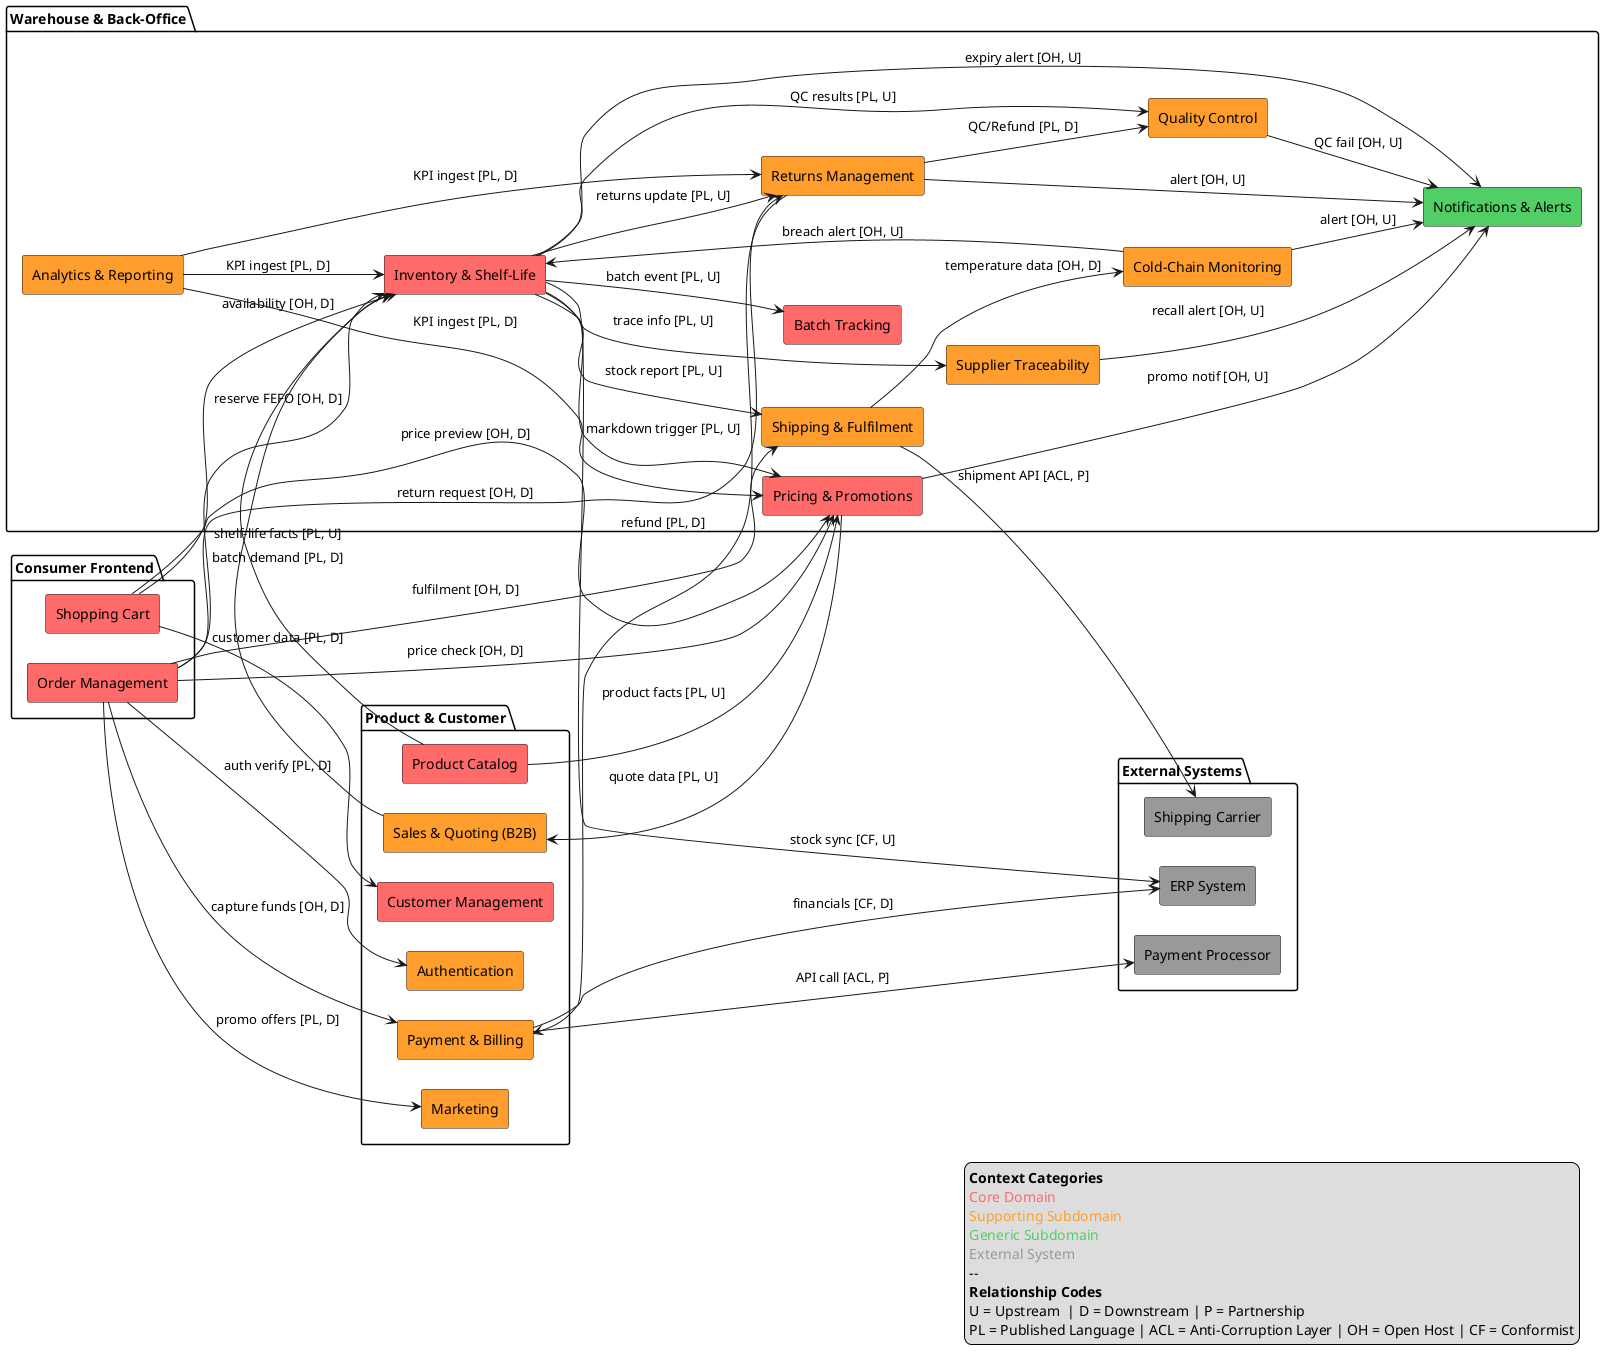 @startuml EFI Context Map
left to right direction
skinparam componentStyle rectangle
skinparam ranksep 40
skinparam nodesep 30
skinparam defaultFontName Arial
skinparam shadowing false

' Context Groups
package "Consumer Frontend" {
  [Order Management] as Order #ff6b6b
  [Shopping Cart]   as ShoppingCart #ff6b6b
}

package "Product & Customer" {
  [Product Catalog]      as Catalog #ff6b6b
  [Customer Management]  as CustomerManagement #ff6b6b
  [Payment & Billing]    as Payment #ff9e2c
  [Sales & Quoting (B2B)] as SalesQuoting #ff9e2c
  [Marketing]            as Marketing #ff9e2c
  [Authentication]       as Auth #ff9e2c
}

package "Warehouse & Back-Office" {
  [Inventory & Shelf-Life] as Inventory #ff6b6b
  [Batch Tracking]         as Batch #ff6b6b
  [Shipping & Fulfilment]  as Shipping #ff9e2c
  [Cold-Chain Monitoring]  as ColdChain #ff9e2c
  [Pricing & Promotions]   as Pricing #ff6b6b
  [Notifications & Alerts] as Notifications #51cf66
  [Supplier Traceability]  as SupplierTraceability #ff9e2c
  [Quality Control]        as QualityControl #ff9e2c
  [Analytics & Reporting]  as Analytics #ff9e2c
  [Returns Management]     as Returns #ff9e2c
}

package "External Systems" {
  [Payment Processor]  as ExtPayment #999999
  [Shipping Carrier]   as ExtCarrier #999999
  [ERP System]         as ERP #999999
}

' Relationships
Order --> Inventory       : "reserve FEFO [OH, D]"
Order --> Pricing         : "price check [OH, D]"
Order --> Payment         : "capture funds [OH, D]"
Order --> Shipping        : "fulfilment [OH, D]"
Order --> Returns         : "return request [OH, D]"
Order --> Auth            : "auth verify [PL, D]"
Order --> Marketing       : "promo offers [PL, D]"

ShoppingCart --> Inventory          : "availability [OH, D]"
ShoppingCart --> Pricing            : "price preview [OH, D]"
ShoppingCart --> CustomerManagement : "customer data [PL, D]"

Catalog --> Inventory : "shelf-life facts [PL, U]"
Catalog --> Pricing   : "product facts [PL, U]"

Inventory --> Batch                : "batch event [PL, U]"
Inventory --> Shipping             : "stock report [PL, U]"
Inventory --> Notifications        : "expiry alert [OH, U]"
Inventory --> Pricing              : "markdown trigger [PL, U]"
Inventory --> SupplierTraceability : "trace info [PL, U]"
Inventory --> QualityControl       : "QC results [PL, U]"
Inventory --> Returns              : "returns update [PL, U]"
Inventory --> ERP                  : "stock sync [CF, U]"

Shipping --> ColdChain : "temperature data [OH, D]"
ColdChain --> Inventory : "breach alert [OH, U]"
ColdChain --> Notifications : "alert [OH, U]"

Pricing --> Notifications : "promo notif [OH, U]"
Pricing --> SalesQuoting  : "quote data [PL, U]"
SalesQuoting --> Inventory : "batch demand [PL, D]"

SupplierTraceability --> Notifications : "recall alert [OH, U]"
QualityControl --> Notifications       : "QC fail [OH, U]"
Returns --> QualityControl             : "QC/Refund [PL, D]"
Returns --> Payment                    : "refund [PL, D]"
Returns --> Notifications              : "alert [OH, U]"

Payment --> ExtPayment      : "API call [ACL, P]"
Shipping --> ExtCarrier     : "shipment API [ACL, P]"
Payment --> ERP             : "financials [CF, D]"

Analytics --> Pricing    : "KPI ingest [PL, D]"
Analytics --> Inventory  : "KPI ingest [PL, D]"
Analytics --> Returns    : "KPI ingest [PL, D]"

' Legend
legend right
<b>Context Categories</b>
<color:#ff6b6b>Core Domain</color>
<color:#ff9e2c>Supporting Subdomain</color>
<color:#51cf66>Generic Subdomain</color>
<color:#999999>External System</color>
--
<b>Relationship Codes</b>
U = Upstream  | D = Downstream | P = Partnership
PL = Published Language | ACL = Anti-Corruption Layer | OH = Open Host | CF = Conformist
endlegend

@enduml
